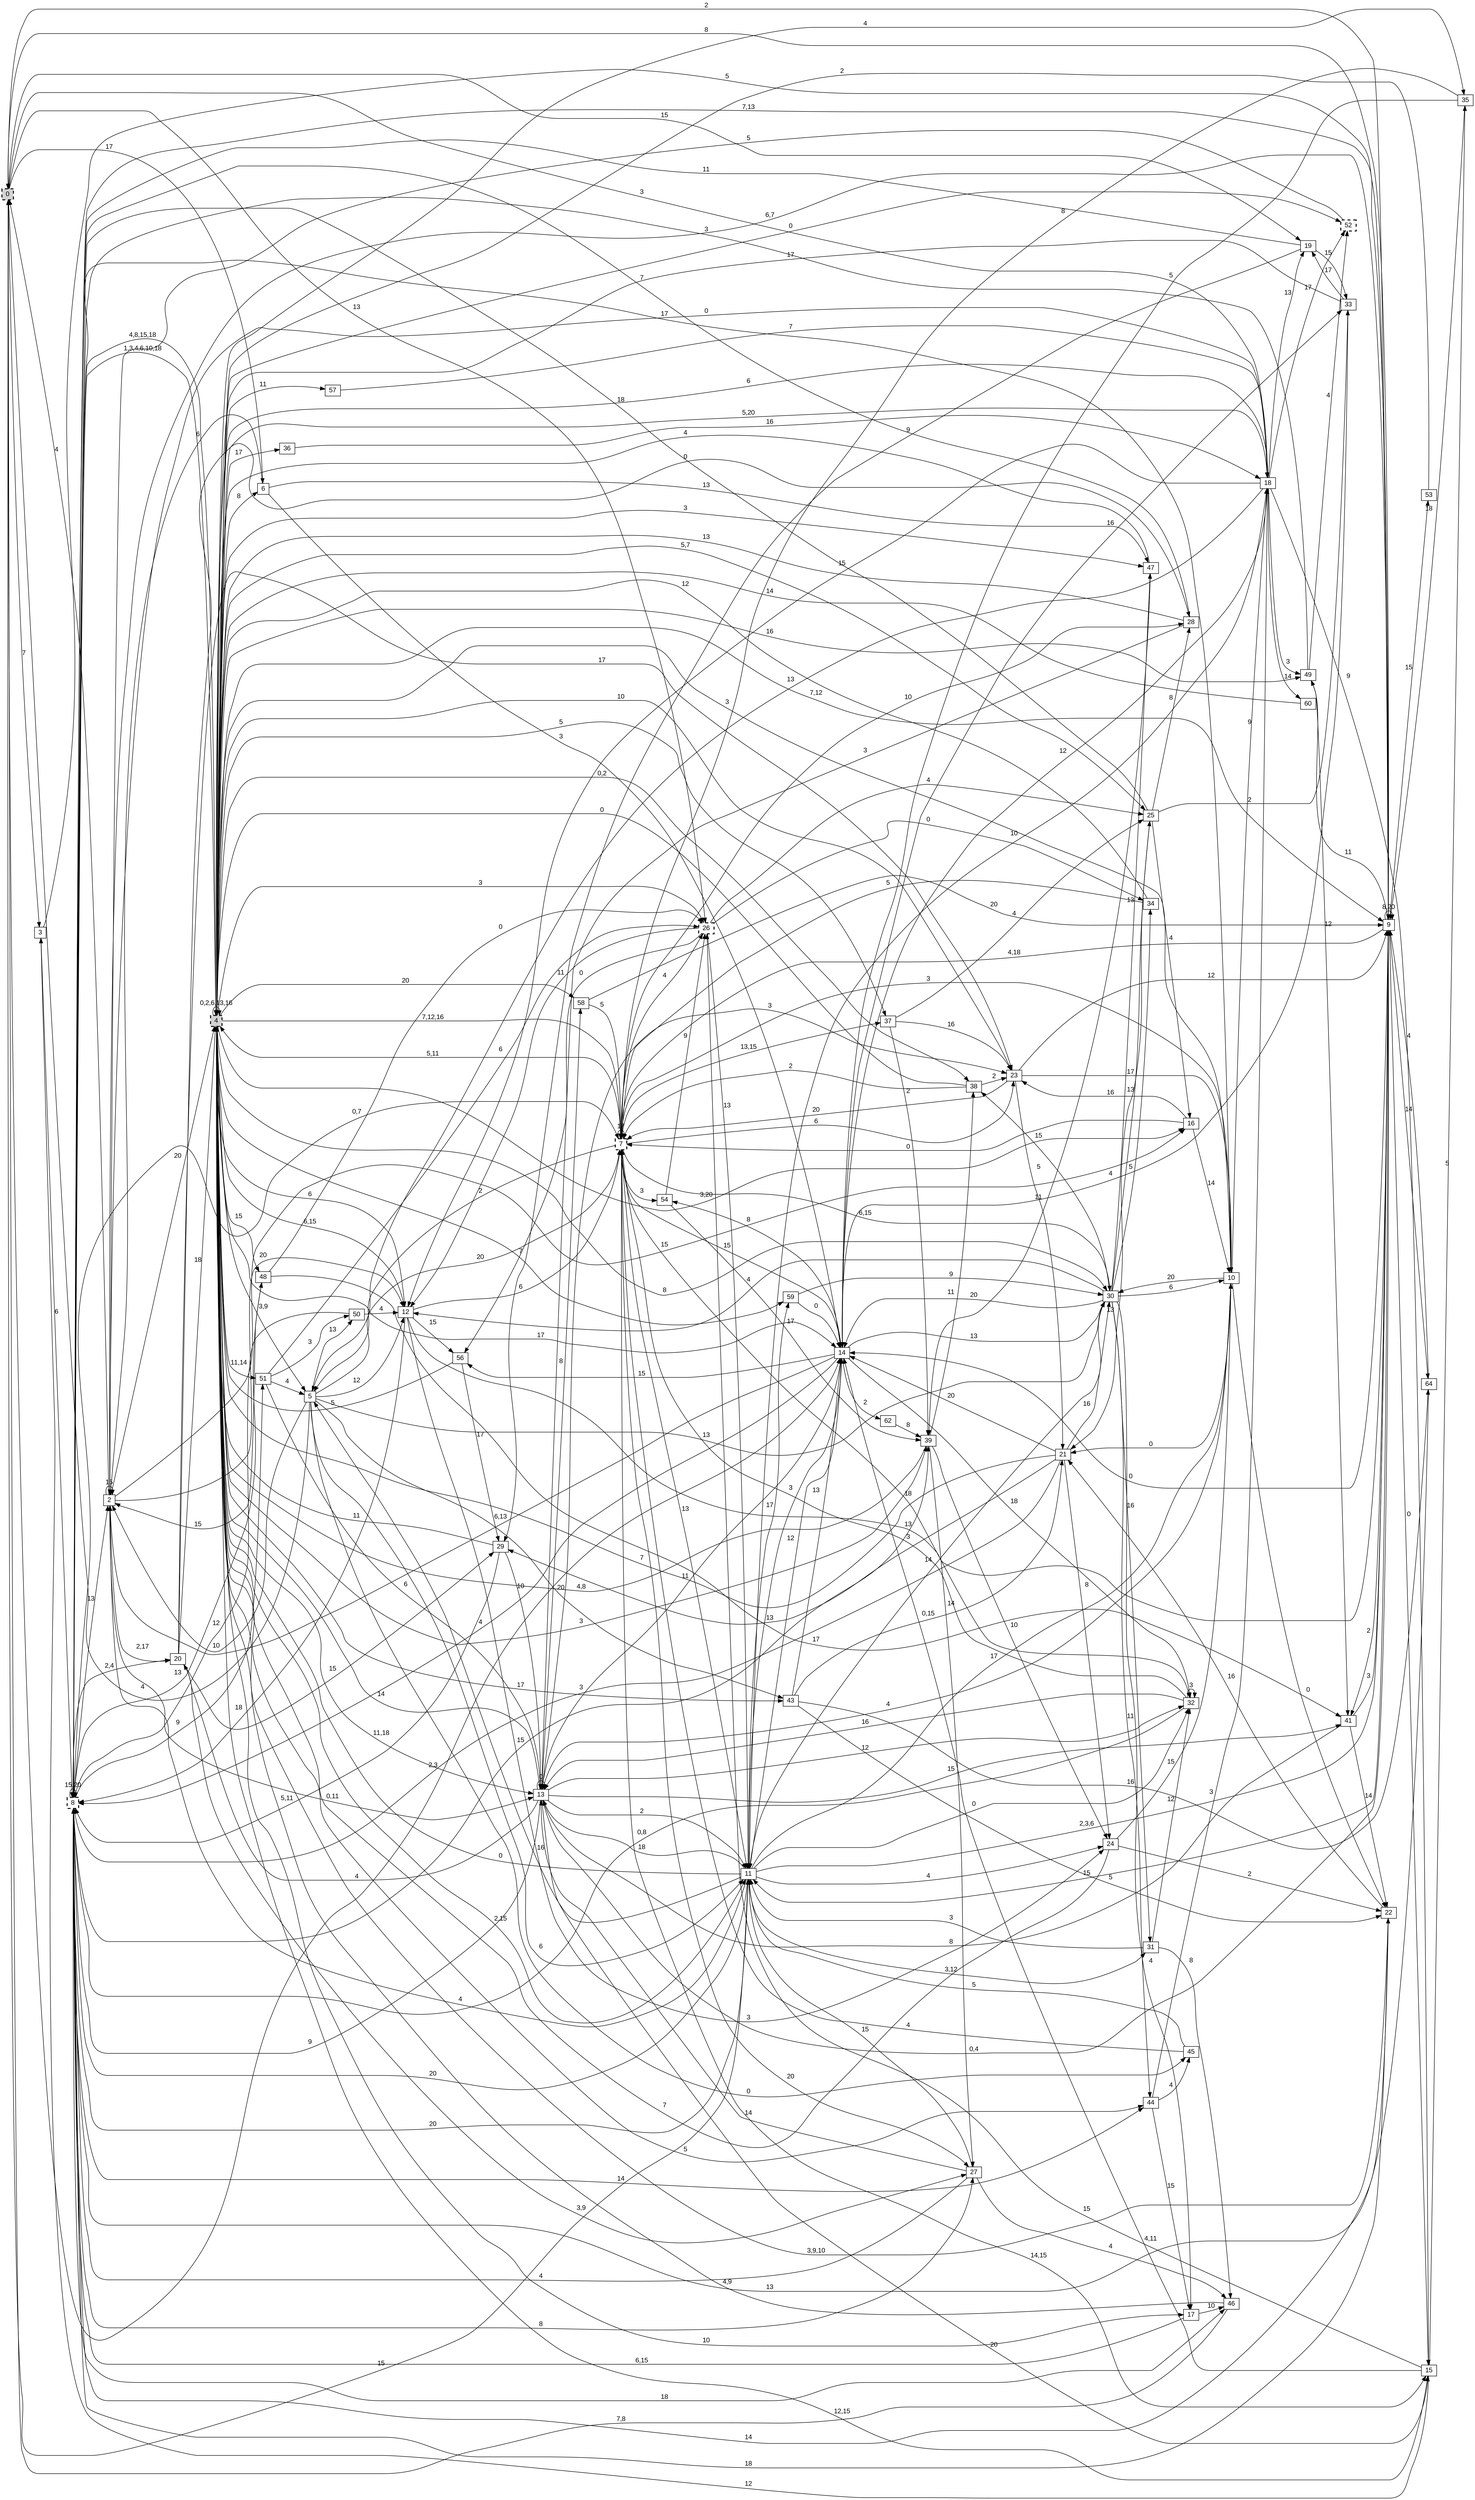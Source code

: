 digraph "NDFA" {
  rankdir=LR
  node [shape=box width=0.1 height=0.1 fontname=Arial]
  edge [fontname=Arial]
/* Estados */
 s0 [label="0" style="filled,bold,dashed"] /* I:1 F:1 D:0 */
 s2 [label="2" ] /* I:0 F:0 D:0 */
 s3 [label="3" ] /* I:0 F:0 D:0 */
 s4 [label="4" style="filled,bold,dashed"] /* I:1 F:1 D:0 */
 s5 [label="5" ] /* I:0 F:0 D:0 */
 s6 [label="6" ] /* I:0 F:0 D:0 */
 s7 [label="7" style="bold,dashed"] /* I:0 F:1 D:0 */
 s8 [label="8" style="bold,dashed"] /* I:0 F:1 D:0 */
 s9 [label="9" ] /* I:0 F:0 D:0 */
 s10 [label="10" ] /* I:0 F:0 D:0 */
 s11 [label="11" ] /* I:0 F:0 D:0 */
 s12 [label="12" ] /* I:0 F:0 D:0 */
 s13 [label="13" ] /* I:0 F:0 D:0 */
 s14 [label="14" ] /* I:0 F:0 D:0 */
 s15 [label="15" ] /* I:0 F:0 D:0 */
 s16 [label="16" ] /* I:0 F:0 D:0 */
 s17 [label="17" ] /* I:0 F:0 D:0 */
 s18 [label="18" ] /* I:0 F:0 D:0 */
 s19 [label="19" ] /* I:0 F:0 D:0 */
 s20 [label="20" ] /* I:0 F:0 D:0 */
 s21 [label="21" ] /* I:0 F:0 D:0 */
 s22 [label="22" ] /* I:0 F:0 D:0 */
 s23 [label="23" ] /* I:0 F:0 D:0 */
 s24 [label="24" ] /* I:0 F:0 D:0 */
 s25 [label="25" ] /* I:0 F:0 D:0 */
 s26 [label="26" style="bold,dashed"] /* I:0 F:1 D:0 */
 s27 [label="27" ] /* I:0 F:0 D:0 */
 s28 [label="28" ] /* I:0 F:0 D:0 */
 s29 [label="29" ] /* I:0 F:0 D:0 */
 s30 [label="30" ] /* I:0 F:0 D:0 */
 s31 [label="31" ] /* I:0 F:0 D:0 */
 s32 [label="32" ] /* I:0 F:0 D:0 */
 s33 [label="33" ] /* I:0 F:0 D:0 */
 s34 [label="34" ] /* I:0 F:0 D:0 */
 s35 [label="35" ] /* I:0 F:0 D:0 */
 s36 [label="36" ] /* I:0 F:0 D:0 */
 s37 [label="37" ] /* I:0 F:0 D:0 */
 s38 [label="38" ] /* I:0 F:0 D:0 */
 s39 [label="39" ] /* I:0 F:0 D:0 */
 s41 [label="41" ] /* I:0 F:0 D:0 */
 s43 [label="43" ] /* I:0 F:0 D:0 */
 s44 [label="44" ] /* I:0 F:0 D:0 */
 s45 [label="45" ] /* I:0 F:0 D:0 */
 s46 [label="46" ] /* I:0 F:0 D:0 */
 s47 [label="47" ] /* I:0 F:0 D:0 */
 s48 [label="48" ] /* I:0 F:0 D:0 */
 s49 [label="49" ] /* I:0 F:0 D:0 */
 s50 [label="50" ] /* I:0 F:0 D:0 */
 s51 [label="51" ] /* I:0 F:0 D:0 */
 s52 [label="52" style="bold,dashed"] /* I:0 F:1 D:0 */
 s53 [label="53" ] /* I:0 F:0 D:0 */
 s54 [label="54" ] /* I:0 F:0 D:0 */
 s56 [label="56" ] /* I:0 F:0 D:0 */
 s57 [label="57" ] /* I:0 F:0 D:0 */
 s58 [label="58" ] /* I:0 F:0 D:0 */
 s59 [label="59" ] /* I:0 F:0 D:0 */
 s60 [label="60" ] /* I:0 F:0 D:0 */
 s62 [label="62" ] /* I:0 F:0 D:0 */
 s64 [label="64" ] /* I:0 F:0 D:0 */
/* Transiciones */
  s0 -> s3 [label="7"]
  s0 -> s6 [label="17"]
  s0 -> s9 [label="2"]
  s0 -> s11 [label="15"]
  s0 -> s14 [label="2,3"]
  s0 -> s18 [label="3"]
  s0 -> s19 [label="15"]
  s0 -> s26 [label="13"]
  s2 -> s0 [label="4"]
  s2 -> s2 [label="15"]
  s2 -> s4 [label="20"]
  s2 -> s12 [label="20"]
  s2 -> s13 [label="0,11"]
  s2 -> s16 [label="15"]
  s2 -> s20 [label="2,17"]
  s3 -> s8 [label="6"]
  s3 -> s9 [label="5"]
  s4 -> s4 [label="0,2,6,13,16"]
  s4 -> s5 [label="3,9"]
  s4 -> s6 [label="8"]
  s4 -> s7 [label="7,12,16"]
  s4 -> s8 [label="1,3,4,6,10,18"]
  s4 -> s9 [label="7,12"]
  s4 -> s11 [label="2,15"]
  s4 -> s12 [label="6"]
  s4 -> s13 [label="11,18"]
  s4 -> s14 [label="17"]
  s4 -> s15 [label="12,15"]
  s4 -> s16 [label="3,20"]
  s4 -> s17 [label="10"]
  s4 -> s18 [label="5,20"]
  s4 -> s25 [label="5,7"]
  s4 -> s26 [label="3"]
  s4 -> s30 [label="8"]
  s4 -> s35 [label="4"]
  s4 -> s36 [label="17"]
  s4 -> s37 [label="5"]
  s4 -> s38 [label="0,2"]
  s4 -> s39 [label="3"]
  s4 -> s43 [label="17"]
  s4 -> s44 [label="5"]
  s4 -> s47 [label="3"]
  s4 -> s48 [label="15"]
  s4 -> s49 [label="16"]
  s4 -> s51 [label="11,14"]
  s4 -> s52 [label="0"]
  s4 -> s57 [label="11"]
  s4 -> s58 [label="20"]
  s4 -> s59 [label="7"]
  s5 -> s0 [label="4"]
  s5 -> s2 [label="10"]
  s5 -> s7 [label="20"]
  s5 -> s11 [label="6"]
  s5 -> s12 [label="12"]
  s5 -> s30 [label="13"]
  s5 -> s43 [label="20"]
  s5 -> s45 [label="0"]
  s5 -> s50 [label="13"]
  s6 -> s2 [label="6"]
  s6 -> s14 [label="3"]
  s6 -> s47 [label="13"]
  s7 -> s4 [label="5,11"]
  s7 -> s5 [label="2"]
  s7 -> s7 [label="17"]
  s7 -> s10 [label="3"]
  s7 -> s11 [label="13"]
  s7 -> s15 [label="14,15"]
  s7 -> s23 [label="6"]
  s7 -> s26 [label="4"]
  s7 -> s27 [label="20"]
  s7 -> s28 [label="10"]
  s7 -> s30 [label="6,15"]
  s7 -> s32 [label="18"]
  s7 -> s37 [label="13,15"]
  s7 -> s54 [label="3"]
  s8 -> s2 [label="13"]
  s8 -> s4 [label="4,8,15,18"]
  s8 -> s7 [label="0,7"]
  s8 -> s8 [label="15,20"]
  s8 -> s11 [label="20"]
  s8 -> s20 [label="2,4"]
  s8 -> s22 [label="18"]
  s8 -> s27 [label="8"]
  s8 -> s39 [label="15"]
  s8 -> s44 [label="14"]
  s8 -> s46 [label="18"]
  s8 -> s48 [label="13"]
  s8 -> s51 [label="9"]
  s9 -> s0 [label="8"]
  s9 -> s2 [label="6,7"]
  s9 -> s7 [label="4,18"]
  s9 -> s8 [label="7,13"]
  s9 -> s9 [label="8,20"]
  s9 -> s11 [label="15"]
  s9 -> s14 [label="0"]
  s9 -> s15 [label="0"]
  s9 -> s41 [label="2"]
  s9 -> s49 [label="11"]
  s9 -> s53 [label="15"]
  s9 -> s64 [label="14"]
  s10 -> s4 [label="3"]
  s10 -> s8 [label="17"]
  s10 -> s13 [label="4"]
  s10 -> s18 [label="9"]
  s10 -> s21 [label="0"]
  s10 -> s22 [label="0"]
  s10 -> s30 [label="20"]
  s11 -> s2 [label="4"]
  s11 -> s4 [label="0"]
  s11 -> s5 [label="16"]
  s11 -> s8 [label="20"]
  s11 -> s9 [label="2,3,6"]
  s11 -> s10 [label="17"]
  s11 -> s13 [label="18"]
  s11 -> s14 [label="3"]
  s11 -> s18 [label="10"]
  s11 -> s24 [label="4"]
  s11 -> s30 [label="14"]
  s11 -> s31 [label="3,12"]
  s11 -> s32 [label="0"]
  s11 -> s59 [label="17"]
  s12 -> s4 [label="6,15"]
  s12 -> s7 [label="6"]
  s12 -> s8 [label="18"]
  s12 -> s9 [label="13"]
  s12 -> s24 [label="3"]
  s12 -> s56 [label="15"]
  s13 -> s4 [label="14"]
  s13 -> s8 [label="9"]
  s13 -> s9 [label="0,4"]
  s13 -> s11 [label="2"]
  s13 -> s13 [label="0"]
  s13 -> s15 [label="20"]
  s13 -> s20 [label="4"]
  s13 -> s23 [label="3"]
  s13 -> s32 [label="12"]
  s13 -> s41 [label="15"]
  s13 -> s58 [label="8"]
  s14 -> s2 [label="6,13"]
  s14 -> s7 [label="15"]
  s14 -> s8 [label="4"]
  s14 -> s11 [label="12"]
  s14 -> s13 [label="11"]
  s14 -> s30 [label="13"]
  s14 -> s32 [label="18"]
  s14 -> s33 [label="16"]
  s14 -> s54 [label="8"]
  s14 -> s56 [label="15"]
  s14 -> s62 [label="2"]
  s15 -> s3 [label="12"]
  s15 -> s14 [label="4,11"]
  s15 -> s26 [label="15"]
  s15 -> s35 [label="5"]
  s16 -> s7 [label="0"]
  s16 -> s10 [label="14"]
  s16 -> s23 [label="16"]
  s17 -> s8 [label="6,15"]
  s17 -> s46 [label="10"]
  s18 -> s2 [label="0"]
  s18 -> s4 [label="6"]
  s18 -> s5 [label="13"]
  s18 -> s12 [label="15"]
  s18 -> s14 [label="12"]
  s18 -> s15 [label="9"]
  s18 -> s19 [label="13"]
  s18 -> s49 [label="3"]
  s18 -> s52 [label="17"]
  s18 -> s60 [label="14"]
  s19 -> s8 [label="11"]
  s19 -> s29 [label="9"]
  s19 -> s33 [label="15"]
  s20 -> s4 [label="18"]
  s20 -> s23 [label="17"]
  s20 -> s27 [label="3,9"]
  s20 -> s28 [label="0"]
  s20 -> s29 [label="15"]
  s21 -> s4 [label="7"]
  s21 -> s8 [label="3"]
  s21 -> s14 [label="20"]
  s21 -> s24 [label="8"]
  s21 -> s29 [label="13"]
  s21 -> s30 [label="16"]
  s22 -> s4 [label="3,9,10"]
  s22 -> s8 [label="14"]
  s22 -> s21 [label="16"]
  s23 -> s4 [label="10"]
  s23 -> s7 [label="20"]
  s23 -> s9 [label="12"]
  s23 -> s10 [label="17"]
  s23 -> s21 [label="5"]
  s24 -> s4 [label="7"]
  s24 -> s10 [label="15"]
  s24 -> s22 [label="2"]
  s25 -> s8 [label="18"]
  s25 -> s16 [label="4"]
  s25 -> s21 [label="13"]
  s25 -> s28 [label="8"]
  s25 -> s33 [label="2"]
  s26 -> s11 [label="13"]
  s26 -> s12 [label="11"]
  s26 -> s25 [label="4"]
  s26 -> s34 [label="0"]
  s26 -> s56 [label="0"]
  s27 -> s8 [label="4"]
  s27 -> s11 [label="15"]
  s27 -> s13 [label="14"]
  s27 -> s46 [label="4"]
  s28 -> s4 [label="13"]
  s28 -> s8 [label="7"]
  s28 -> s13 [label="3"]
  s29 -> s4 [label="11"]
  s29 -> s8 [label="5,11"]
  s29 -> s13 [label="10"]
  s30 -> s10 [label="6"]
  s30 -> s12 [label="4"]
  s30 -> s14 [label="20"]
  s30 -> s17 [label="4"]
  s30 -> s25 [label="13"]
  s30 -> s31 [label="16"]
  s30 -> s34 [label="5"]
  s30 -> s38 [label="15"]
  s30 -> s44 [label="11"]
  s30 -> s47 [label="13"]
  s31 -> s11 [label="3"]
  s31 -> s32 [label="12"]
  s31 -> s46 [label="8"]
  s32 -> s7 [label="3"]
  s32 -> s8 [label="0,8"]
  s32 -> s13 [label="16"]
  s32 -> s32 [label="3"]
  s33 -> s4 [label="17"]
  s33 -> s14 [label="4"]
  s33 -> s19 [label="17"]
  s34 -> s4 [label="12"]
  s34 -> s7 [label="5"]
  s35 -> s7 [label="8"]
  s35 -> s9 [label="18"]
  s35 -> s14 [label="5"]
  s36 -> s18 [label="16"]
  s37 -> s23 [label="16"]
  s37 -> s25 [label="4"]
  s37 -> s39 [label="2"]
  s38 -> s4 [label="0"]
  s38 -> s7 [label="2"]
  s38 -> s23 [label="2"]
  s39 -> s4 [label="4,8"]
  s39 -> s24 [label="10"]
  s39 -> s27 [label="14"]
  s39 -> s38 [label="11"]
  s41 -> s9 [label="3"]
  s41 -> s13 [label="8"]
  s41 -> s22 [label="14"]
  s43 -> s14 [label="13"]
  s43 -> s21 [label="0,15"]
  s43 -> s22 [label="5"]
  s43 -> s64 [label="16"]
  s44 -> s17 [label="15"]
  s44 -> s18 [label="3"]
  s44 -> s45 [label="4"]
  s45 -> s7 [label="4"]
  s45 -> s11 [label="5"]
  s46 -> s0 [label="7,8"]
  s46 -> s4 [label="4,9"]
  s47 -> s4 [label="4"]
  s47 -> s39 [label="11"]
  s48 -> s2 [label="15"]
  s48 -> s26 [label="0"]
  s48 -> s41 [label="17"]
  s49 -> s8 [label="3"]
  s49 -> s41 [label="12"]
  s49 -> s52 [label="4"]
  s50 -> s8 [label="12"]
  s50 -> s12 [label="4"]
  s51 -> s5 [label="4"]
  s51 -> s13 [label="6"]
  s51 -> s26 [label="6"]
  s51 -> s50 [label="3"]
  s52 -> s2 [label="5"]
  s53 -> s4 [label="2"]
  s54 -> s26 [label="9"]
  s54 -> s39 [label="17"]
  s56 -> s4 [label="5"]
  s56 -> s29 [label="17"]
  s57 -> s18 [label="7"]
  s58 -> s7 [label="5"]
  s58 -> s9 [label="20"]
  s59 -> s14 [label="0"]
  s59 -> s30 [label="9"]
  s60 -> s4 [label="14"]
  s62 -> s39 [label="8"]
  s64 -> s8 [label="13"]
  s64 -> s9 [label="4"]
}

